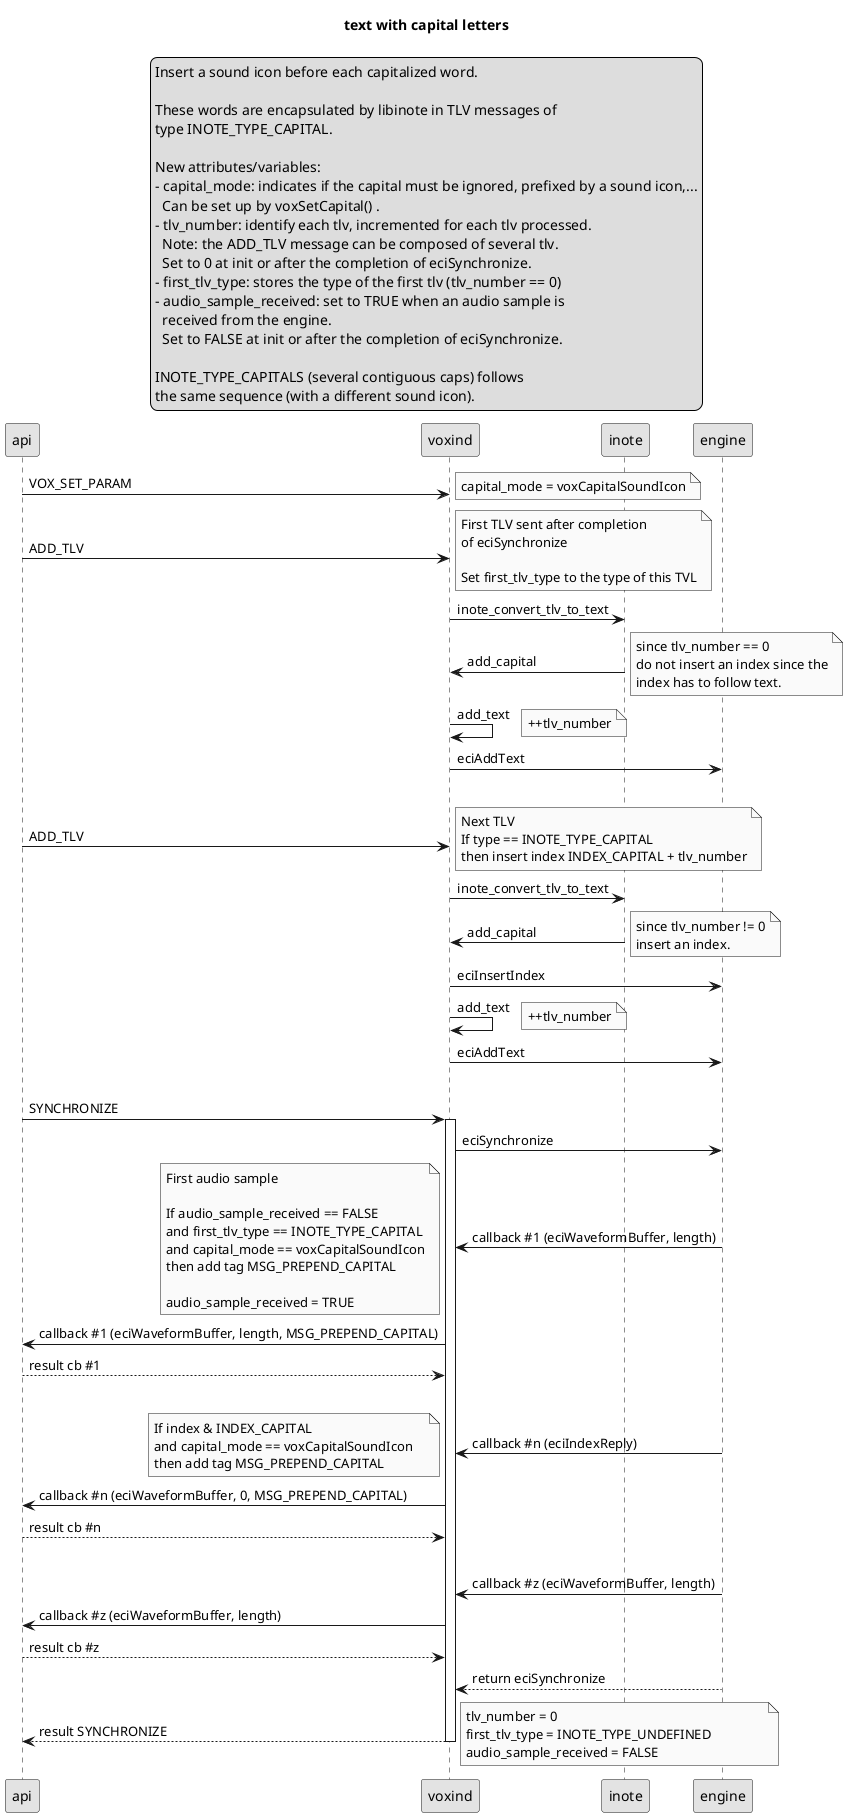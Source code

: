 @startuml
title text with capital letters
skinparam monochrome true
legend top
	Insert a sound icon before each capitalized word.

	These words are encapsulated by libinote in TLV messages of
	type INOTE_TYPE_CAPITAL.
	
	New attributes/variables:
	- capital_mode: indicates if the capital must be ignored, prefixed by a sound icon,...
	  Can be set up by voxSetCapital() .
	- tlv_number: identify each tlv, incremented for each tlv processed.
	  Note: the ADD_TLV message can be composed of several tlv.
	  Set to 0 at init or after the completion of eciSynchronize.
	- first_tlv_type: stores the type of the first tlv (tlv_number == 0)
	- audio_sample_received: set to TRUE when an audio sample is
	  received from the engine.
	  Set to FALSE at init or after the completion of eciSynchronize.

	INOTE_TYPE_CAPITALS (several contiguous caps) follows
	the same sequence (with a different sound icon).
end legend
api -> voxind : VOX_SET_PARAM
note right
	capital_mode = voxCapitalSoundIcon
end note
api -> voxind : ADD_TLV
note right
	First TLV sent after completion
	of eciSynchronize
			
	Set first_tlv_type to the type of this TVL
end note
voxind -> inote : inote_convert_tlv_to_text
inote -> voxind : add_capital
note right
	since tlv_number == 0
	do not insert an index since the
	index has to follow text.
end note	
voxind -> voxind : add_text
note right
	++tlv_number
end note	
voxind -> engine : eciAddText
|||
api -> voxind : ADD_TLV
note right
	Next TLV
	If type == INOTE_TYPE_CAPITAL
	then insert index INDEX_CAPITAL + tlv_number
end note
voxind -> inote : inote_convert_tlv_to_text
inote -> voxind : add_capital
note right
	since tlv_number != 0
	insert an index.
end note	
voxind -> engine : eciInsertIndex
voxind -> voxind : add_text
note right
	++tlv_number
end note	
voxind -> engine : eciAddText
|||
api -> voxind : SYNCHRONIZE
activate voxind
voxind -> engine : eciSynchronize
engine -> voxind : callback #1 (eciWaveformBuffer, length)
note left
	First audio sample

	If audio_sample_received == FALSE
	and first_tlv_type == INOTE_TYPE_CAPITAL
	and capital_mode == voxCapitalSoundIcon
	then add tag MSG_PREPEND_CAPITAL

	audio_sample_received = TRUE
end note
voxind -> api : callback #1 (eciWaveformBuffer, length, MSG_PREPEND_CAPITAL)
api --> voxind : result cb #1
|||
engine -> voxind: callback #n (eciIndexReply)
note left
	If index & INDEX_CAPITAL
	and capital_mode == voxCapitalSoundIcon	
	then add tag MSG_PREPEND_CAPITAL
end note
voxind -> api : callback #n (eciWaveformBuffer, 0, MSG_PREPEND_CAPITAL)
api --> voxind : result cb #n
|||
engine -> voxind : callback #z (eciWaveformBuffer, length)
voxind -> api : callback #z (eciWaveformBuffer, length)
api --> voxind : result cb #z

engine --> voxind : return eciSynchronize
voxind --> api : result SYNCHRONIZE
note right
	tlv_number = 0
	first_tlv_type = INOTE_TYPE_UNDEFINED		
	audio_sample_received = FALSE
end note
deactivate voxind
@enduml
